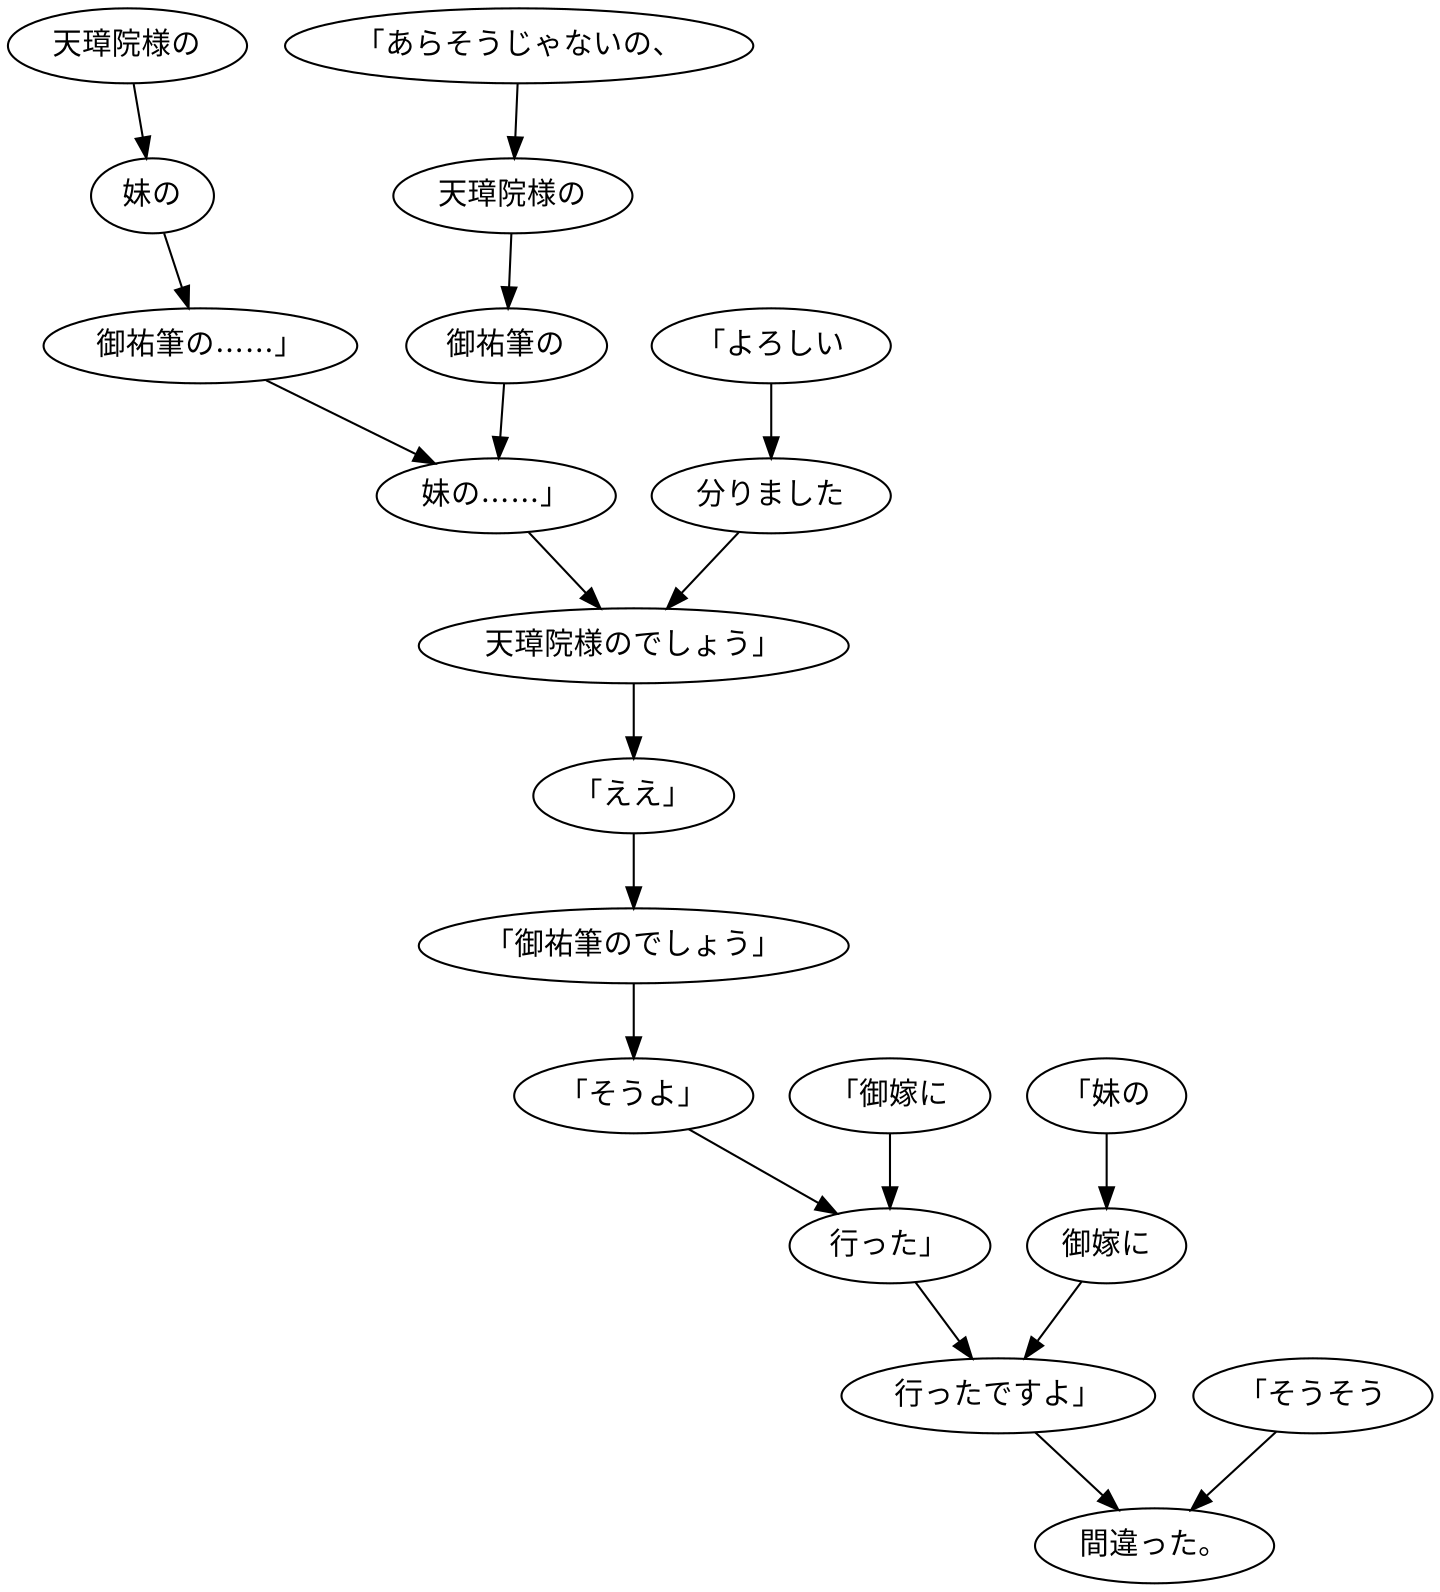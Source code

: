 digraph graph695 {
	node0 [label="天璋院様の"];
	node1 [label="妹の"];
	node2 [label="御祐筆の……」"];
	node3 [label="「あらそうじゃないの、"];
	node4 [label="天璋院様の"];
	node5 [label="御祐筆の"];
	node6 [label="妹の……」"];
	node7 [label="「よろしい"];
	node8 [label="分りました"];
	node9 [label="天璋院様のでしょう」"];
	node10 [label="「ええ」"];
	node11 [label="「御祐筆のでしょう」"];
	node12 [label="「そうよ」"];
	node13 [label="「御嫁に"];
	node14 [label="行った」"];
	node15 [label="「妹の"];
	node16 [label="御嫁に"];
	node17 [label="行ったですよ」"];
	node18 [label="「そうそう"];
	node19 [label="間違った。"];
	node0 -> node1;
	node1 -> node2;
	node2 -> node6;
	node3 -> node4;
	node4 -> node5;
	node5 -> node6;
	node6 -> node9;
	node7 -> node8;
	node8 -> node9;
	node9 -> node10;
	node10 -> node11;
	node11 -> node12;
	node12 -> node14;
	node13 -> node14;
	node14 -> node17;
	node15 -> node16;
	node16 -> node17;
	node17 -> node19;
	node18 -> node19;
}

